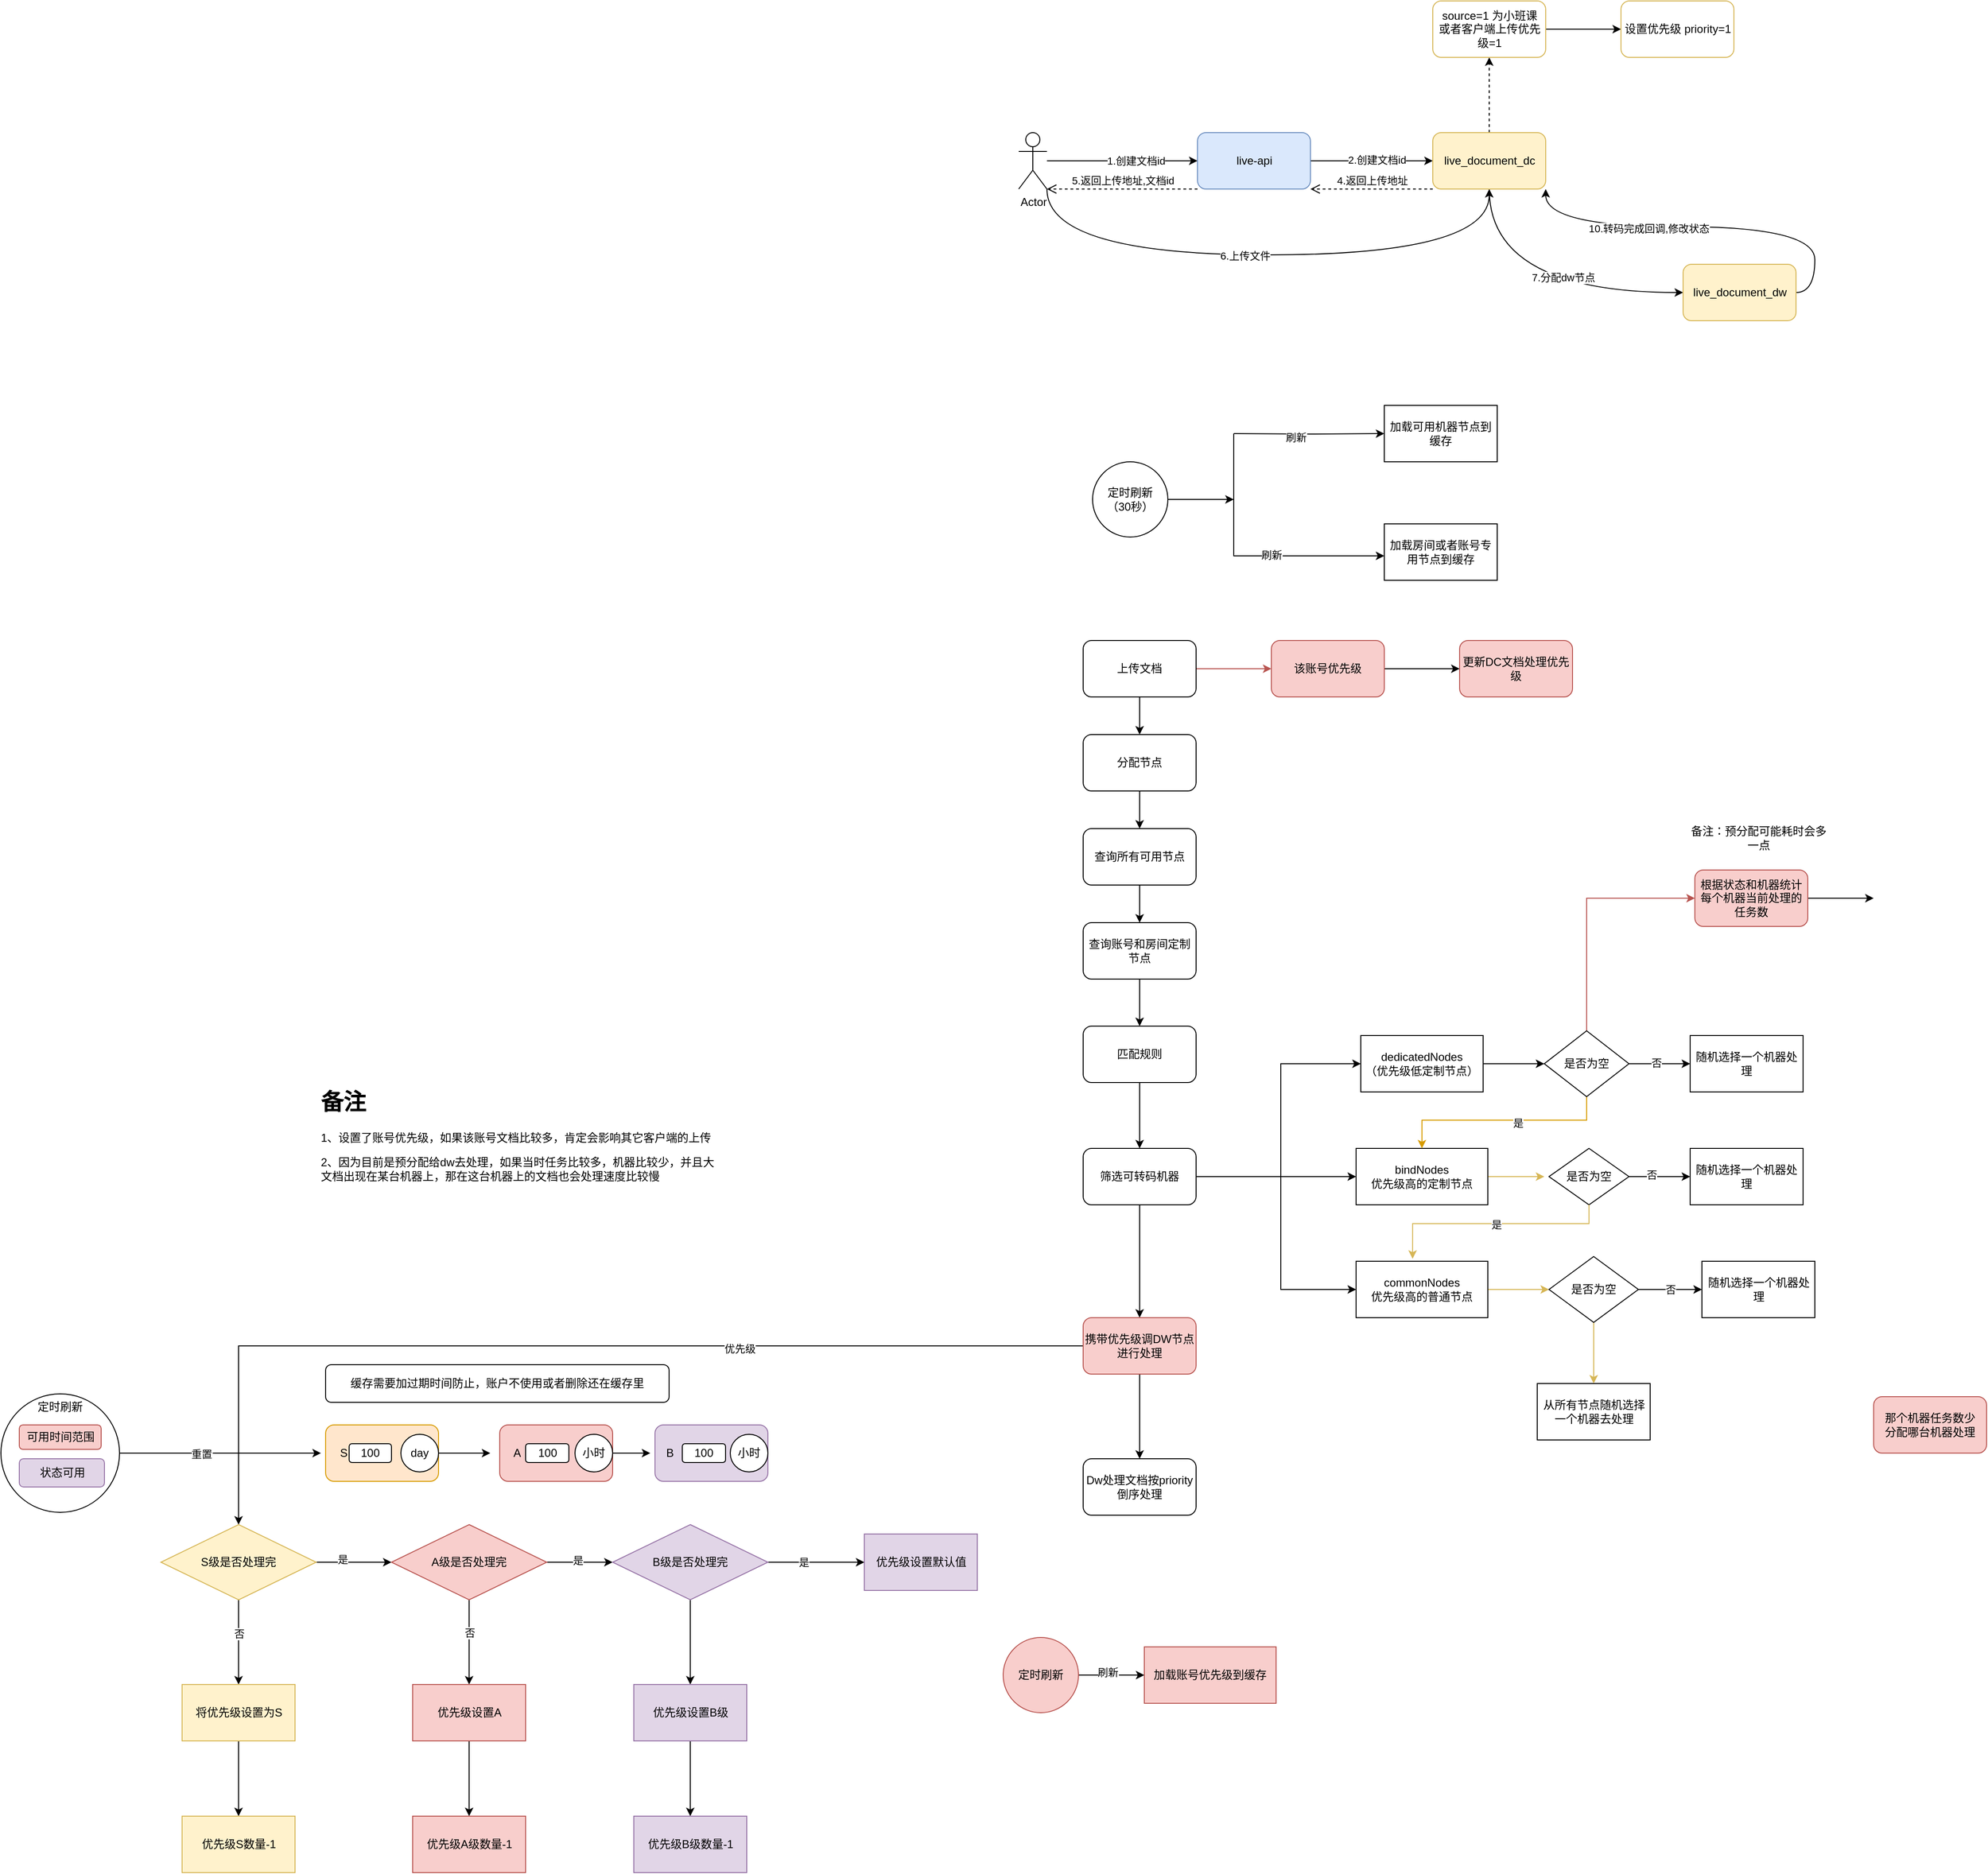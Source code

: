 <mxfile version="24.2.0" type="github">
  <diagram name="第 1 页" id="r3Djmuz2ye2oca1lGff4">
    <mxGraphModel dx="2261" dy="769" grid="1" gridSize="10" guides="1" tooltips="1" connect="1" arrows="1" fold="1" page="1" pageScale="1" pageWidth="827" pageHeight="1169" math="0" shadow="0">
      <root>
        <mxCell id="0" />
        <mxCell id="1" parent="0" />
        <mxCell id="LlFDiHsfBPw3mXegqhl9-7" value="&amp;nbsp; &amp;nbsp;B" style="rounded=1;whiteSpace=wrap;html=1;align=left;fillColor=#e1d5e7;strokeColor=#9673a6;" vertex="1" parent="1">
          <mxGeometry x="-75" y="1724" width="120" height="60" as="geometry" />
        </mxCell>
        <mxCell id="pY0ivnKaFW7mTaEsZtzo-8" style="edgeStyle=orthogonalEdgeStyle;rounded=0;orthogonalLoop=1;jettySize=auto;html=1;entryX=0;entryY=0.5;entryDx=0;entryDy=0;curved=1;" parent="1" source="pY0ivnKaFW7mTaEsZtzo-12" target="pY0ivnKaFW7mTaEsZtzo-15" edge="1">
          <mxGeometry relative="1" as="geometry" />
        </mxCell>
        <mxCell id="pY0ivnKaFW7mTaEsZtzo-9" value="1.创建文档id" style="edgeLabel;html=1;align=center;verticalAlign=middle;resizable=0;points=[];" parent="pY0ivnKaFW7mTaEsZtzo-8" vertex="1" connectable="0">
          <mxGeometry x="0.172" relative="1" as="geometry">
            <mxPoint as="offset" />
          </mxGeometry>
        </mxCell>
        <mxCell id="pY0ivnKaFW7mTaEsZtzo-10" style="edgeStyle=orthogonalEdgeStyle;curved=1;rounded=0;orthogonalLoop=1;jettySize=auto;html=1;exitX=1;exitY=1;exitDx=0;exitDy=0;exitPerimeter=0;entryX=0.5;entryY=1;entryDx=0;entryDy=0;" parent="1" source="pY0ivnKaFW7mTaEsZtzo-12" target="pY0ivnKaFW7mTaEsZtzo-20" edge="1">
          <mxGeometry relative="1" as="geometry">
            <Array as="points">
              <mxPoint x="341.5" y="480" />
              <mxPoint x="811.5" y="480" />
            </Array>
          </mxGeometry>
        </mxCell>
        <mxCell id="pY0ivnKaFW7mTaEsZtzo-11" value="6.上传文件" style="edgeLabel;html=1;align=center;verticalAlign=middle;resizable=0;points=[];" parent="pY0ivnKaFW7mTaEsZtzo-10" vertex="1" connectable="0">
          <mxGeometry x="-0.082" y="-1" relative="1" as="geometry">
            <mxPoint as="offset" />
          </mxGeometry>
        </mxCell>
        <mxCell id="pY0ivnKaFW7mTaEsZtzo-12" value="Actor" style="shape=umlActor;verticalLabelPosition=bottom;verticalAlign=top;html=1;outlineConnect=0;" parent="1" vertex="1">
          <mxGeometry x="311.5" y="350" width="30" height="60" as="geometry" />
        </mxCell>
        <mxCell id="pY0ivnKaFW7mTaEsZtzo-13" value="" style="edgeStyle=orthogonalEdgeStyle;rounded=0;orthogonalLoop=1;jettySize=auto;html=1;curved=1;" parent="1" source="pY0ivnKaFW7mTaEsZtzo-15" target="pY0ivnKaFW7mTaEsZtzo-20" edge="1">
          <mxGeometry relative="1" as="geometry" />
        </mxCell>
        <mxCell id="pY0ivnKaFW7mTaEsZtzo-14" value="2.创建文档id" style="edgeLabel;html=1;align=center;verticalAlign=middle;resizable=0;points=[];" parent="pY0ivnKaFW7mTaEsZtzo-13" vertex="1" connectable="0">
          <mxGeometry x="0.197" y="1" relative="1" as="geometry">
            <mxPoint x="-8" as="offset" />
          </mxGeometry>
        </mxCell>
        <mxCell id="pY0ivnKaFW7mTaEsZtzo-15" value="live-api" style="rounded=1;whiteSpace=wrap;html=1;fillColor=#dae8fc;strokeColor=#6c8ebf;" parent="1" vertex="1">
          <mxGeometry x="501.5" y="350" width="120" height="60" as="geometry" />
        </mxCell>
        <mxCell id="pY0ivnKaFW7mTaEsZtzo-18" style="edgeStyle=orthogonalEdgeStyle;curved=1;rounded=0;orthogonalLoop=1;jettySize=auto;html=1;exitX=0.5;exitY=1;exitDx=0;exitDy=0;entryX=0;entryY=0.5;entryDx=0;entryDy=0;" parent="1" source="pY0ivnKaFW7mTaEsZtzo-20" target="pY0ivnKaFW7mTaEsZtzo-29" edge="1">
          <mxGeometry relative="1" as="geometry" />
        </mxCell>
        <mxCell id="pY0ivnKaFW7mTaEsZtzo-19" value="7.分配dw节点" style="edgeLabel;html=1;align=center;verticalAlign=middle;resizable=0;points=[];" parent="pY0ivnKaFW7mTaEsZtzo-18" vertex="1" connectable="0">
          <mxGeometry x="0.19" y="16" relative="1" as="geometry">
            <mxPoint as="offset" />
          </mxGeometry>
        </mxCell>
        <mxCell id="pY0ivnKaFW7mTaEsZtzo-49" value="" style="edgeStyle=orthogonalEdgeStyle;rounded=0;orthogonalLoop=1;jettySize=auto;html=1;dashed=1;" parent="1" source="pY0ivnKaFW7mTaEsZtzo-20" target="pY0ivnKaFW7mTaEsZtzo-48" edge="1">
          <mxGeometry relative="1" as="geometry" />
        </mxCell>
        <mxCell id="pY0ivnKaFW7mTaEsZtzo-20" value="live_document_dc" style="whiteSpace=wrap;html=1;fillColor=#fff2cc;rounded=1;strokeColor=#d6b656;" parent="1" vertex="1">
          <mxGeometry x="751.5" y="350" width="120" height="60" as="geometry" />
        </mxCell>
        <mxCell id="pY0ivnKaFW7mTaEsZtzo-21" value="4.返回上传地址" style="html=1;verticalAlign=bottom;endArrow=open;dashed=1;endSize=8;rounded=0;exitX=0;exitY=1;exitDx=0;exitDy=0;entryX=1;entryY=1;entryDx=0;entryDy=0;" parent="1" source="pY0ivnKaFW7mTaEsZtzo-20" target="pY0ivnKaFW7mTaEsZtzo-15" edge="1">
          <mxGeometry relative="1" as="geometry">
            <mxPoint x="731.5" y="409" as="sourcePoint" />
            <mxPoint x="651.5" y="409" as="targetPoint" />
          </mxGeometry>
        </mxCell>
        <mxCell id="pY0ivnKaFW7mTaEsZtzo-22" value="5.返回上传地址,文档id" style="html=1;verticalAlign=bottom;endArrow=open;dashed=1;endSize=8;rounded=0;exitX=0;exitY=1;exitDx=0;exitDy=0;entryX=1;entryY=1;entryDx=0;entryDy=0;entryPerimeter=0;" parent="1" source="pY0ivnKaFW7mTaEsZtzo-15" target="pY0ivnKaFW7mTaEsZtzo-12" edge="1">
          <mxGeometry relative="1" as="geometry">
            <mxPoint x="461.5" y="420" as="sourcePoint" />
            <mxPoint x="381.5" y="420" as="targetPoint" />
          </mxGeometry>
        </mxCell>
        <mxCell id="pY0ivnKaFW7mTaEsZtzo-23" style="edgeStyle=orthogonalEdgeStyle;curved=1;rounded=0;orthogonalLoop=1;jettySize=auto;html=1;exitX=1;exitY=0.5;exitDx=0;exitDy=0;entryX=1;entryY=1;entryDx=0;entryDy=0;" parent="1" source="pY0ivnKaFW7mTaEsZtzo-29" target="pY0ivnKaFW7mTaEsZtzo-20" edge="1">
          <mxGeometry relative="1" as="geometry" />
        </mxCell>
        <mxCell id="pY0ivnKaFW7mTaEsZtzo-24" value="10.转码完成回调,修改状态" style="edgeLabel;html=1;align=center;verticalAlign=middle;resizable=0;points=[];" parent="pY0ivnKaFW7mTaEsZtzo-23" vertex="1" connectable="0">
          <mxGeometry x="0.284" y="2" relative="1" as="geometry">
            <mxPoint as="offset" />
          </mxGeometry>
        </mxCell>
        <mxCell id="pY0ivnKaFW7mTaEsZtzo-29" value="live_document_dw" style="whiteSpace=wrap;html=1;fillColor=#fff2cc;rounded=1;strokeColor=#d6b656;" parent="1" vertex="1">
          <mxGeometry x="1017.5" y="490" width="120" height="60" as="geometry" />
        </mxCell>
        <mxCell id="pY0ivnKaFW7mTaEsZtzo-51" value="" style="edgeStyle=orthogonalEdgeStyle;rounded=0;orthogonalLoop=1;jettySize=auto;html=1;" parent="1" source="pY0ivnKaFW7mTaEsZtzo-48" target="pY0ivnKaFW7mTaEsZtzo-50" edge="1">
          <mxGeometry relative="1" as="geometry" />
        </mxCell>
        <mxCell id="pY0ivnKaFW7mTaEsZtzo-48" value="source=1 为小班课&lt;div&gt;或者客户端上传优先级=1&lt;/div&gt;" style="whiteSpace=wrap;html=1;fillColor=#FFFFFF;strokeColor=#d6b656;rounded=1;gradientColor=none;" parent="1" vertex="1">
          <mxGeometry x="751.5" y="210" width="120" height="60" as="geometry" />
        </mxCell>
        <mxCell id="pY0ivnKaFW7mTaEsZtzo-50" value="设置优先级 priority=1" style="whiteSpace=wrap;html=1;fillColor=#FFFFFF;strokeColor=#d6b656;rounded=1;gradientColor=none;" parent="1" vertex="1">
          <mxGeometry x="951.5" y="210" width="120" height="60" as="geometry" />
        </mxCell>
        <mxCell id="pY0ivnKaFW7mTaEsZtzo-58" value="" style="edgeStyle=orthogonalEdgeStyle;rounded=0;orthogonalLoop=1;jettySize=auto;html=1;" parent="1" target="pY0ivnKaFW7mTaEsZtzo-57" edge="1">
          <mxGeometry relative="1" as="geometry">
            <mxPoint x="540" y="670" as="sourcePoint" />
          </mxGeometry>
        </mxCell>
        <mxCell id="pY0ivnKaFW7mTaEsZtzo-59" value="刷新" style="edgeLabel;html=1;align=center;verticalAlign=middle;resizable=0;points=[];" parent="pY0ivnKaFW7mTaEsZtzo-58" vertex="1" connectable="0">
          <mxGeometry x="-0.186" y="-3" relative="1" as="geometry">
            <mxPoint as="offset" />
          </mxGeometry>
        </mxCell>
        <mxCell id="pY0ivnKaFW7mTaEsZtzo-61" value="" style="edgeStyle=orthogonalEdgeStyle;rounded=0;orthogonalLoop=1;jettySize=auto;html=1;" parent="1" target="pY0ivnKaFW7mTaEsZtzo-60" edge="1">
          <mxGeometry relative="1" as="geometry">
            <Array as="points">
              <mxPoint x="540" y="800" />
            </Array>
            <mxPoint x="540" y="670" as="sourcePoint" />
          </mxGeometry>
        </mxCell>
        <mxCell id="pY0ivnKaFW7mTaEsZtzo-62" value="刷新" style="edgeLabel;html=1;align=center;verticalAlign=middle;resizable=0;points=[];" parent="pY0ivnKaFW7mTaEsZtzo-61" vertex="1" connectable="0">
          <mxGeometry x="0.172" y="1" relative="1" as="geometry">
            <mxPoint as="offset" />
          </mxGeometry>
        </mxCell>
        <mxCell id="kOlZsusqcGDuaDFS6jYv-74" style="edgeStyle=orthogonalEdgeStyle;rounded=0;orthogonalLoop=1;jettySize=auto;html=1;" parent="1" source="pY0ivnKaFW7mTaEsZtzo-54" edge="1">
          <mxGeometry relative="1" as="geometry">
            <mxPoint x="540" y="740" as="targetPoint" />
          </mxGeometry>
        </mxCell>
        <mxCell id="pY0ivnKaFW7mTaEsZtzo-54" value="定时刷新&lt;div&gt;（30秒）&lt;/div&gt;" style="ellipse;whiteSpace=wrap;html=1;aspect=fixed;" parent="1" vertex="1">
          <mxGeometry x="390" y="700" width="80" height="80" as="geometry" />
        </mxCell>
        <mxCell id="pY0ivnKaFW7mTaEsZtzo-57" value="加载可用机器节点到缓存" style="whiteSpace=wrap;html=1;" parent="1" vertex="1">
          <mxGeometry x="700" y="640" width="120" height="60" as="geometry" />
        </mxCell>
        <mxCell id="pY0ivnKaFW7mTaEsZtzo-60" value="加载房间或者账号专用节点到缓存" style="whiteSpace=wrap;html=1;" parent="1" vertex="1">
          <mxGeometry x="700" y="766" width="120" height="60" as="geometry" />
        </mxCell>
        <mxCell id="pY0ivnKaFW7mTaEsZtzo-122" value="Dw处理文档按priority 倒序处理" style="rounded=1;whiteSpace=wrap;html=1;" parent="1" vertex="1">
          <mxGeometry x="380" y="1760" width="120" height="60" as="geometry" />
        </mxCell>
        <mxCell id="kOlZsusqcGDuaDFS6jYv-7" value="" style="edgeStyle=orthogonalEdgeStyle;rounded=0;orthogonalLoop=1;jettySize=auto;html=1;" parent="1" source="kOlZsusqcGDuaDFS6jYv-1" target="kOlZsusqcGDuaDFS6jYv-6" edge="1">
          <mxGeometry relative="1" as="geometry" />
        </mxCell>
        <mxCell id="kOlZsusqcGDuaDFS6jYv-1" value="分配节点" style="rounded=1;whiteSpace=wrap;html=1;" parent="1" vertex="1">
          <mxGeometry x="380" y="990" width="120" height="60" as="geometry" />
        </mxCell>
        <mxCell id="kOlZsusqcGDuaDFS6jYv-3" style="edgeStyle=orthogonalEdgeStyle;rounded=0;orthogonalLoop=1;jettySize=auto;html=1;entryX=0.5;entryY=0;entryDx=0;entryDy=0;" parent="1" source="kOlZsusqcGDuaDFS6jYv-2" target="kOlZsusqcGDuaDFS6jYv-1" edge="1">
          <mxGeometry relative="1" as="geometry" />
        </mxCell>
        <mxCell id="kOlZsusqcGDuaDFS6jYv-63" value="" style="edgeStyle=orthogonalEdgeStyle;rounded=0;orthogonalLoop=1;jettySize=auto;html=1;fillColor=#f8cecc;strokeColor=#b85450;" parent="1" source="kOlZsusqcGDuaDFS6jYv-2" target="kOlZsusqcGDuaDFS6jYv-62" edge="1">
          <mxGeometry relative="1" as="geometry" />
        </mxCell>
        <mxCell id="kOlZsusqcGDuaDFS6jYv-2" value="上传文档" style="rounded=1;whiteSpace=wrap;html=1;" parent="1" vertex="1">
          <mxGeometry x="380" y="890" width="120" height="60" as="geometry" />
        </mxCell>
        <mxCell id="kOlZsusqcGDuaDFS6jYv-9" value="" style="edgeStyle=orthogonalEdgeStyle;rounded=0;orthogonalLoop=1;jettySize=auto;html=1;" parent="1" source="kOlZsusqcGDuaDFS6jYv-6" target="kOlZsusqcGDuaDFS6jYv-8" edge="1">
          <mxGeometry relative="1" as="geometry" />
        </mxCell>
        <mxCell id="kOlZsusqcGDuaDFS6jYv-6" value="查询所有可用节点" style="whiteSpace=wrap;html=1;rounded=1;" parent="1" vertex="1">
          <mxGeometry x="380" y="1090" width="120" height="60" as="geometry" />
        </mxCell>
        <mxCell id="kOlZsusqcGDuaDFS6jYv-11" value="" style="edgeStyle=orthogonalEdgeStyle;rounded=0;orthogonalLoop=1;jettySize=auto;html=1;" parent="1" source="kOlZsusqcGDuaDFS6jYv-8" target="kOlZsusqcGDuaDFS6jYv-10" edge="1">
          <mxGeometry relative="1" as="geometry" />
        </mxCell>
        <mxCell id="kOlZsusqcGDuaDFS6jYv-8" value="查询账号和房间定制节点" style="whiteSpace=wrap;html=1;rounded=1;" parent="1" vertex="1">
          <mxGeometry x="380" y="1190" width="120" height="60" as="geometry" />
        </mxCell>
        <mxCell id="kOlZsusqcGDuaDFS6jYv-13" value="" style="edgeStyle=orthogonalEdgeStyle;rounded=0;orthogonalLoop=1;jettySize=auto;html=1;" parent="1" source="kOlZsusqcGDuaDFS6jYv-10" target="kOlZsusqcGDuaDFS6jYv-12" edge="1">
          <mxGeometry relative="1" as="geometry" />
        </mxCell>
        <mxCell id="kOlZsusqcGDuaDFS6jYv-10" value="匹配规则" style="whiteSpace=wrap;html=1;rounded=1;" parent="1" vertex="1">
          <mxGeometry x="380" y="1300" width="120" height="60" as="geometry" />
        </mxCell>
        <mxCell id="kOlZsusqcGDuaDFS6jYv-26" style="edgeStyle=orthogonalEdgeStyle;rounded=0;orthogonalLoop=1;jettySize=auto;html=1;entryX=0;entryY=0.5;entryDx=0;entryDy=0;" parent="1" source="kOlZsusqcGDuaDFS6jYv-12" target="kOlZsusqcGDuaDFS6jYv-15" edge="1">
          <mxGeometry relative="1" as="geometry">
            <Array as="points">
              <mxPoint x="590" y="1460" />
              <mxPoint x="590" y="1340" />
            </Array>
          </mxGeometry>
        </mxCell>
        <mxCell id="kOlZsusqcGDuaDFS6jYv-27" style="edgeStyle=orthogonalEdgeStyle;rounded=0;orthogonalLoop=1;jettySize=auto;html=1;entryX=0;entryY=0.5;entryDx=0;entryDy=0;" parent="1" source="kOlZsusqcGDuaDFS6jYv-12" target="kOlZsusqcGDuaDFS6jYv-18" edge="1">
          <mxGeometry relative="1" as="geometry" />
        </mxCell>
        <mxCell id="kOlZsusqcGDuaDFS6jYv-29" style="edgeStyle=orthogonalEdgeStyle;rounded=0;orthogonalLoop=1;jettySize=auto;html=1;entryX=0;entryY=0.5;entryDx=0;entryDy=0;" parent="1" source="kOlZsusqcGDuaDFS6jYv-12" target="kOlZsusqcGDuaDFS6jYv-28" edge="1">
          <mxGeometry relative="1" as="geometry">
            <Array as="points">
              <mxPoint x="590" y="1460" />
              <mxPoint x="590" y="1580" />
            </Array>
          </mxGeometry>
        </mxCell>
        <mxCell id="kOlZsusqcGDuaDFS6jYv-76" value="" style="edgeStyle=orthogonalEdgeStyle;rounded=0;orthogonalLoop=1;jettySize=auto;html=1;" parent="1" source="kOlZsusqcGDuaDFS6jYv-12" target="kOlZsusqcGDuaDFS6jYv-75" edge="1">
          <mxGeometry relative="1" as="geometry" />
        </mxCell>
        <mxCell id="kOlZsusqcGDuaDFS6jYv-12" value="筛选可转码机器" style="whiteSpace=wrap;html=1;rounded=1;" parent="1" vertex="1">
          <mxGeometry x="380" y="1430" width="120" height="60" as="geometry" />
        </mxCell>
        <mxCell id="kOlZsusqcGDuaDFS6jYv-34" style="edgeStyle=orthogonalEdgeStyle;rounded=0;orthogonalLoop=1;jettySize=auto;html=1;entryX=0;entryY=0.5;entryDx=0;entryDy=0;" parent="1" source="kOlZsusqcGDuaDFS6jYv-15" target="kOlZsusqcGDuaDFS6jYv-33" edge="1">
          <mxGeometry relative="1" as="geometry" />
        </mxCell>
        <mxCell id="kOlZsusqcGDuaDFS6jYv-15" value="dedicatedNodes&lt;div&gt;（优先级低定制节点）&lt;/div&gt;" style="whiteSpace=wrap;html=1;" parent="1" vertex="1">
          <mxGeometry x="675" y="1310" width="130" height="60" as="geometry" />
        </mxCell>
        <mxCell id="kOlZsusqcGDuaDFS6jYv-41" style="edgeStyle=orthogonalEdgeStyle;rounded=0;orthogonalLoop=1;jettySize=auto;html=1;fillColor=#fff2cc;strokeColor=#d6b656;" parent="1" source="kOlZsusqcGDuaDFS6jYv-18" edge="1">
          <mxGeometry relative="1" as="geometry">
            <mxPoint x="870" y="1460" as="targetPoint" />
          </mxGeometry>
        </mxCell>
        <mxCell id="kOlZsusqcGDuaDFS6jYv-18" value="bindNodes&lt;div&gt;优先级高的定制节点&lt;/div&gt;" style="whiteSpace=wrap;html=1;" parent="1" vertex="1">
          <mxGeometry x="670" y="1430" width="140" height="60" as="geometry" />
        </mxCell>
        <mxCell id="kOlZsusqcGDuaDFS6jYv-47" value="" style="edgeStyle=orthogonalEdgeStyle;rounded=0;orthogonalLoop=1;jettySize=auto;html=1;fillColor=#fff2cc;strokeColor=#d6b656;" parent="1" source="kOlZsusqcGDuaDFS6jYv-28" target="kOlZsusqcGDuaDFS6jYv-46" edge="1">
          <mxGeometry relative="1" as="geometry" />
        </mxCell>
        <mxCell id="kOlZsusqcGDuaDFS6jYv-28" value="commonNodes&lt;br&gt;&lt;div&gt;优先级高的普通节点&lt;/div&gt;" style="whiteSpace=wrap;html=1;" parent="1" vertex="1">
          <mxGeometry x="670" y="1550" width="140" height="60" as="geometry" />
        </mxCell>
        <mxCell id="kOlZsusqcGDuaDFS6jYv-36" value="" style="edgeStyle=orthogonalEdgeStyle;rounded=0;orthogonalLoop=1;jettySize=auto;html=1;" parent="1" source="kOlZsusqcGDuaDFS6jYv-33" target="kOlZsusqcGDuaDFS6jYv-35" edge="1">
          <mxGeometry relative="1" as="geometry" />
        </mxCell>
        <mxCell id="kOlZsusqcGDuaDFS6jYv-37" value="否" style="edgeLabel;html=1;align=center;verticalAlign=middle;resizable=0;points=[];" parent="kOlZsusqcGDuaDFS6jYv-36" vertex="1" connectable="0">
          <mxGeometry x="-0.128" y="1" relative="1" as="geometry">
            <mxPoint as="offset" />
          </mxGeometry>
        </mxCell>
        <mxCell id="kOlZsusqcGDuaDFS6jYv-38" style="edgeStyle=orthogonalEdgeStyle;rounded=0;orthogonalLoop=1;jettySize=auto;html=1;entryX=0.5;entryY=0;entryDx=0;entryDy=0;fillColor=#ffe6cc;strokeColor=#d79b00;" parent="1" source="kOlZsusqcGDuaDFS6jYv-33" target="kOlZsusqcGDuaDFS6jYv-18" edge="1">
          <mxGeometry relative="1" as="geometry">
            <Array as="points">
              <mxPoint x="915" y="1400" />
              <mxPoint x="740" y="1400" />
            </Array>
          </mxGeometry>
        </mxCell>
        <mxCell id="kOlZsusqcGDuaDFS6jYv-39" value="是" style="edgeLabel;html=1;align=center;verticalAlign=middle;resizable=0;points=[];" parent="kOlZsusqcGDuaDFS6jYv-38" vertex="1" connectable="0">
          <mxGeometry x="-0.145" y="3" relative="1" as="geometry">
            <mxPoint as="offset" />
          </mxGeometry>
        </mxCell>
        <mxCell id="kOlZsusqcGDuaDFS6jYv-56" style="edgeStyle=orthogonalEdgeStyle;rounded=0;orthogonalLoop=1;jettySize=auto;html=1;entryX=0;entryY=0.5;entryDx=0;entryDy=0;fillColor=#f8cecc;strokeColor=#b85450;" parent="1" source="kOlZsusqcGDuaDFS6jYv-33" target="kOlZsusqcGDuaDFS6jYv-55" edge="1">
          <mxGeometry relative="1" as="geometry">
            <Array as="points">
              <mxPoint x="915" y="1164" />
            </Array>
          </mxGeometry>
        </mxCell>
        <mxCell id="kOlZsusqcGDuaDFS6jYv-33" value="是否为空" style="rhombus;whiteSpace=wrap;html=1;" parent="1" vertex="1">
          <mxGeometry x="870" y="1305" width="90" height="70" as="geometry" />
        </mxCell>
        <mxCell id="kOlZsusqcGDuaDFS6jYv-35" value="随机选择一个机器处理" style="whiteSpace=wrap;html=1;" parent="1" vertex="1">
          <mxGeometry x="1025" y="1310" width="120" height="60" as="geometry" />
        </mxCell>
        <mxCell id="kOlZsusqcGDuaDFS6jYv-45" value="" style="edgeStyle=orthogonalEdgeStyle;rounded=0;orthogonalLoop=1;jettySize=auto;html=1;" parent="1" source="kOlZsusqcGDuaDFS6jYv-40" target="kOlZsusqcGDuaDFS6jYv-44" edge="1">
          <mxGeometry relative="1" as="geometry">
            <Array as="points">
              <mxPoint x="980" y="1460" />
              <mxPoint x="980" y="1460" />
            </Array>
          </mxGeometry>
        </mxCell>
        <mxCell id="kOlZsusqcGDuaDFS6jYv-48" value="否" style="edgeLabel;html=1;align=center;verticalAlign=middle;resizable=0;points=[];" parent="kOlZsusqcGDuaDFS6jYv-45" vertex="1" connectable="0">
          <mxGeometry x="-0.256" y="2" relative="1" as="geometry">
            <mxPoint as="offset" />
          </mxGeometry>
        </mxCell>
        <mxCell id="kOlZsusqcGDuaDFS6jYv-40" value="是否为空" style="rhombus;whiteSpace=wrap;html=1;" parent="1" vertex="1">
          <mxGeometry x="875" y="1430" width="85" height="60" as="geometry" />
        </mxCell>
        <mxCell id="kOlZsusqcGDuaDFS6jYv-42" style="edgeStyle=orthogonalEdgeStyle;rounded=0;orthogonalLoop=1;jettySize=auto;html=1;entryX=0.429;entryY=-0.044;entryDx=0;entryDy=0;entryPerimeter=0;fillColor=#fff2cc;strokeColor=#d6b656;" parent="1" source="kOlZsusqcGDuaDFS6jYv-40" target="kOlZsusqcGDuaDFS6jYv-28" edge="1">
          <mxGeometry relative="1" as="geometry">
            <Array as="points">
              <mxPoint x="918" y="1510" />
              <mxPoint x="730" y="1510" />
            </Array>
          </mxGeometry>
        </mxCell>
        <mxCell id="kOlZsusqcGDuaDFS6jYv-43" value="是" style="edgeLabel;html=1;align=center;verticalAlign=middle;resizable=0;points=[];" parent="kOlZsusqcGDuaDFS6jYv-42" vertex="1" connectable="0">
          <mxGeometry x="-0.033" y="1" relative="1" as="geometry">
            <mxPoint as="offset" />
          </mxGeometry>
        </mxCell>
        <mxCell id="kOlZsusqcGDuaDFS6jYv-44" value="随机选择一个机器处理" style="whiteSpace=wrap;html=1;" parent="1" vertex="1">
          <mxGeometry x="1025" y="1430" width="120" height="60" as="geometry" />
        </mxCell>
        <mxCell id="kOlZsusqcGDuaDFS6jYv-50" value="" style="edgeStyle=orthogonalEdgeStyle;rounded=0;orthogonalLoop=1;jettySize=auto;html=1;" parent="1" source="kOlZsusqcGDuaDFS6jYv-46" target="kOlZsusqcGDuaDFS6jYv-49" edge="1">
          <mxGeometry relative="1" as="geometry" />
        </mxCell>
        <mxCell id="kOlZsusqcGDuaDFS6jYv-51" value="否" style="edgeLabel;html=1;align=center;verticalAlign=middle;resizable=0;points=[];" parent="kOlZsusqcGDuaDFS6jYv-50" vertex="1" connectable="0">
          <mxGeometry x="-0.012" relative="1" as="geometry">
            <mxPoint as="offset" />
          </mxGeometry>
        </mxCell>
        <mxCell id="kOlZsusqcGDuaDFS6jYv-53" value="" style="edgeStyle=orthogonalEdgeStyle;rounded=0;orthogonalLoop=1;jettySize=auto;html=1;fillColor=#fff2cc;strokeColor=#d6b656;" parent="1" source="kOlZsusqcGDuaDFS6jYv-46" target="kOlZsusqcGDuaDFS6jYv-52" edge="1">
          <mxGeometry relative="1" as="geometry" />
        </mxCell>
        <mxCell id="kOlZsusqcGDuaDFS6jYv-46" value="是否为空" style="rhombus;whiteSpace=wrap;html=1;" parent="1" vertex="1">
          <mxGeometry x="875" y="1545" width="95" height="70" as="geometry" />
        </mxCell>
        <mxCell id="kOlZsusqcGDuaDFS6jYv-49" value="随机选择一个机器处理" style="whiteSpace=wrap;html=1;" parent="1" vertex="1">
          <mxGeometry x="1037.5" y="1550" width="120" height="60" as="geometry" />
        </mxCell>
        <mxCell id="kOlZsusqcGDuaDFS6jYv-52" value="从所有节点随机选择一个机器去处理" style="whiteSpace=wrap;html=1;" parent="1" vertex="1">
          <mxGeometry x="862.5" y="1680" width="120" height="60" as="geometry" />
        </mxCell>
        <mxCell id="kOlZsusqcGDuaDFS6jYv-58" value="" style="edgeStyle=orthogonalEdgeStyle;rounded=0;orthogonalLoop=1;jettySize=auto;html=1;" parent="1" source="kOlZsusqcGDuaDFS6jYv-55" edge="1">
          <mxGeometry relative="1" as="geometry">
            <mxPoint x="1220" y="1164" as="targetPoint" />
          </mxGeometry>
        </mxCell>
        <mxCell id="kOlZsusqcGDuaDFS6jYv-55" value="根据状态和机器统计每个机器当前处理的任务数" style="rounded=1;whiteSpace=wrap;html=1;fillColor=#f8cecc;strokeColor=#b85450;" parent="1" vertex="1">
          <mxGeometry x="1030" y="1134" width="120" height="60" as="geometry" />
        </mxCell>
        <mxCell id="kOlZsusqcGDuaDFS6jYv-57" value="那个机器任务数少&lt;div&gt;分配哪台机器处理&lt;/div&gt;" style="whiteSpace=wrap;html=1;fillColor=#f8cecc;strokeColor=#b85450;rounded=1;" parent="1" vertex="1">
          <mxGeometry x="1220" y="1694" width="120" height="60" as="geometry" />
        </mxCell>
        <mxCell id="kOlZsusqcGDuaDFS6jYv-59" value="备注：预分配可能耗时会多一点" style="text;html=1;align=center;verticalAlign=middle;whiteSpace=wrap;rounded=0;" parent="1" vertex="1">
          <mxGeometry x="1021.5" y="1100" width="152" as="geometry" />
        </mxCell>
        <mxCell id="kOlZsusqcGDuaDFS6jYv-71" value="" style="edgeStyle=orthogonalEdgeStyle;rounded=0;orthogonalLoop=1;jettySize=auto;html=1;" parent="1" source="kOlZsusqcGDuaDFS6jYv-62" target="kOlZsusqcGDuaDFS6jYv-70" edge="1">
          <mxGeometry relative="1" as="geometry" />
        </mxCell>
        <mxCell id="kOlZsusqcGDuaDFS6jYv-62" value="该账号优先级" style="whiteSpace=wrap;html=1;rounded=1;fillColor=#f8cecc;strokeColor=#b85450;" parent="1" vertex="1">
          <mxGeometry x="580" y="890" width="120" height="60" as="geometry" />
        </mxCell>
        <mxCell id="kOlZsusqcGDuaDFS6jYv-66" value="" style="edgeStyle=orthogonalEdgeStyle;rounded=0;orthogonalLoop=1;jettySize=auto;html=1;" parent="1" source="kOlZsusqcGDuaDFS6jYv-64" target="kOlZsusqcGDuaDFS6jYv-65" edge="1">
          <mxGeometry relative="1" as="geometry" />
        </mxCell>
        <mxCell id="kOlZsusqcGDuaDFS6jYv-67" value="刷新" style="edgeLabel;html=1;align=center;verticalAlign=middle;resizable=0;points=[];" parent="kOlZsusqcGDuaDFS6jYv-66" vertex="1" connectable="0">
          <mxGeometry x="-0.117" y="3" relative="1" as="geometry">
            <mxPoint as="offset" />
          </mxGeometry>
        </mxCell>
        <mxCell id="kOlZsusqcGDuaDFS6jYv-64" value="定时刷新" style="ellipse;whiteSpace=wrap;html=1;aspect=fixed;fillColor=#f8cecc;strokeColor=#b85450;" parent="1" vertex="1">
          <mxGeometry x="295" y="1950" width="80" height="80" as="geometry" />
        </mxCell>
        <mxCell id="kOlZsusqcGDuaDFS6jYv-65" value="加载账号优先级到缓存" style="whiteSpace=wrap;html=1;fillColor=#f8cecc;strokeColor=#b85450;" parent="1" vertex="1">
          <mxGeometry x="445" y="1960" width="140" height="60" as="geometry" />
        </mxCell>
        <mxCell id="kOlZsusqcGDuaDFS6jYv-70" value="更新DC文档处理优先级" style="whiteSpace=wrap;html=1;fillColor=#f8cecc;strokeColor=#b85450;rounded=1;" parent="1" vertex="1">
          <mxGeometry x="780" y="890" width="120" height="60" as="geometry" />
        </mxCell>
        <mxCell id="D_yJgZMV5lZ6kW6d0MWc-1" style="edgeStyle=orthogonalEdgeStyle;rounded=0;orthogonalLoop=1;jettySize=auto;html=1;entryX=0.5;entryY=0;entryDx=0;entryDy=0;" parent="1" source="kOlZsusqcGDuaDFS6jYv-75" target="pY0ivnKaFW7mTaEsZtzo-122" edge="1">
          <mxGeometry relative="1" as="geometry" />
        </mxCell>
        <mxCell id="LlFDiHsfBPw3mXegqhl9-40" style="edgeStyle=orthogonalEdgeStyle;rounded=0;orthogonalLoop=1;jettySize=auto;html=1;entryX=0.5;entryY=0;entryDx=0;entryDy=0;" edge="1" parent="1" source="kOlZsusqcGDuaDFS6jYv-75" target="LlFDiHsfBPw3mXegqhl9-16">
          <mxGeometry relative="1" as="geometry">
            <mxPoint x="-490" y="2100" as="targetPoint" />
          </mxGeometry>
        </mxCell>
        <mxCell id="LlFDiHsfBPw3mXegqhl9-41" value="优先级" style="edgeLabel;html=1;align=center;verticalAlign=middle;resizable=0;points=[];" vertex="1" connectable="0" parent="LlFDiHsfBPw3mXegqhl9-40">
          <mxGeometry x="-0.328" y="3" relative="1" as="geometry">
            <mxPoint as="offset" />
          </mxGeometry>
        </mxCell>
        <mxCell id="kOlZsusqcGDuaDFS6jYv-75" value="携带优先级调DW节点进行处理" style="whiteSpace=wrap;html=1;rounded=1;fillColor=#f8cecc;strokeColor=#b85450;" parent="1" vertex="1">
          <mxGeometry x="380" y="1610" width="120" height="60" as="geometry" />
        </mxCell>
        <mxCell id="LlFDiHsfBPw3mXegqhl9-11" value="" style="edgeStyle=orthogonalEdgeStyle;rounded=0;orthogonalLoop=1;jettySize=auto;html=1;" edge="1" parent="1" source="LlFDiHsfBPw3mXegqhl9-1">
          <mxGeometry relative="1" as="geometry">
            <mxPoint x="-250" y="1754" as="targetPoint" />
          </mxGeometry>
        </mxCell>
        <mxCell id="LlFDiHsfBPw3mXegqhl9-1" value="&amp;nbsp; &amp;nbsp; S" style="rounded=1;whiteSpace=wrap;html=1;align=left;fillColor=#ffe6cc;strokeColor=#d79b00;" vertex="1" parent="1">
          <mxGeometry x="-425" y="1724" width="120" height="60" as="geometry" />
        </mxCell>
        <mxCell id="LlFDiHsfBPw3mXegqhl9-3" value="100" style="rounded=1;whiteSpace=wrap;html=1;" vertex="1" parent="1">
          <mxGeometry x="-400" y="1744" width="45" height="20" as="geometry" />
        </mxCell>
        <mxCell id="LlFDiHsfBPw3mXegqhl9-12" value="" style="edgeStyle=orthogonalEdgeStyle;rounded=0;orthogonalLoop=1;jettySize=auto;html=1;" edge="1" parent="1" source="LlFDiHsfBPw3mXegqhl9-5">
          <mxGeometry relative="1" as="geometry">
            <mxPoint x="-80" y="1754" as="targetPoint" />
          </mxGeometry>
        </mxCell>
        <mxCell id="LlFDiHsfBPw3mXegqhl9-5" value="&amp;nbsp; &amp;nbsp; A" style="rounded=1;whiteSpace=wrap;html=1;align=left;fillColor=#f8cecc;strokeColor=#b85450;" vertex="1" parent="1">
          <mxGeometry x="-240" y="1724" width="120" height="60" as="geometry" />
        </mxCell>
        <mxCell id="LlFDiHsfBPw3mXegqhl9-6" value="100" style="rounded=1;whiteSpace=wrap;html=1;" vertex="1" parent="1">
          <mxGeometry x="-212.5" y="1744" width="46" height="20" as="geometry" />
        </mxCell>
        <mxCell id="LlFDiHsfBPw3mXegqhl9-8" value="100" style="rounded=1;whiteSpace=wrap;html=1;" vertex="1" parent="1">
          <mxGeometry x="-46" y="1744" width="46" height="20" as="geometry" />
        </mxCell>
        <mxCell id="LlFDiHsfBPw3mXegqhl9-18" value="" style="edgeStyle=orthogonalEdgeStyle;rounded=0;orthogonalLoop=1;jettySize=auto;html=1;" edge="1" parent="1" source="LlFDiHsfBPw3mXegqhl9-16" target="LlFDiHsfBPw3mXegqhl9-17">
          <mxGeometry relative="1" as="geometry" />
        </mxCell>
        <mxCell id="LlFDiHsfBPw3mXegqhl9-19" value="是" style="edgeLabel;html=1;align=center;verticalAlign=middle;resizable=0;points=[];" vertex="1" connectable="0" parent="LlFDiHsfBPw3mXegqhl9-18">
          <mxGeometry x="-0.3" y="3" relative="1" as="geometry">
            <mxPoint as="offset" />
          </mxGeometry>
        </mxCell>
        <mxCell id="LlFDiHsfBPw3mXegqhl9-23" value="" style="edgeStyle=orthogonalEdgeStyle;rounded=0;orthogonalLoop=1;jettySize=auto;html=1;" edge="1" parent="1" source="LlFDiHsfBPw3mXegqhl9-16" target="LlFDiHsfBPw3mXegqhl9-22">
          <mxGeometry relative="1" as="geometry" />
        </mxCell>
        <mxCell id="LlFDiHsfBPw3mXegqhl9-24" value="否" style="edgeLabel;html=1;align=center;verticalAlign=middle;resizable=0;points=[];" vertex="1" connectable="0" parent="LlFDiHsfBPw3mXegqhl9-23">
          <mxGeometry x="-0.2" relative="1" as="geometry">
            <mxPoint as="offset" />
          </mxGeometry>
        </mxCell>
        <mxCell id="LlFDiHsfBPw3mXegqhl9-16" value="S级是否处理完" style="rhombus;whiteSpace=wrap;html=1;fillColor=#fff2cc;strokeColor=#d6b656;" vertex="1" parent="1">
          <mxGeometry x="-600" y="1830" width="165" height="80" as="geometry" />
        </mxCell>
        <mxCell id="LlFDiHsfBPw3mXegqhl9-21" value="" style="edgeStyle=orthogonalEdgeStyle;rounded=0;orthogonalLoop=1;jettySize=auto;html=1;" edge="1" parent="1" source="LlFDiHsfBPw3mXegqhl9-17" target="LlFDiHsfBPw3mXegqhl9-20">
          <mxGeometry relative="1" as="geometry" />
        </mxCell>
        <mxCell id="LlFDiHsfBPw3mXegqhl9-39" value="是" style="edgeLabel;html=1;align=center;verticalAlign=middle;resizable=0;points=[];" vertex="1" connectable="0" parent="LlFDiHsfBPw3mXegqhl9-21">
          <mxGeometry x="-0.057" y="2" relative="1" as="geometry">
            <mxPoint as="offset" />
          </mxGeometry>
        </mxCell>
        <mxCell id="LlFDiHsfBPw3mXegqhl9-28" value="" style="edgeStyle=orthogonalEdgeStyle;rounded=0;orthogonalLoop=1;jettySize=auto;html=1;" edge="1" parent="1" source="LlFDiHsfBPw3mXegqhl9-17" target="LlFDiHsfBPw3mXegqhl9-27">
          <mxGeometry relative="1" as="geometry" />
        </mxCell>
        <mxCell id="LlFDiHsfBPw3mXegqhl9-35" value="否" style="edgeLabel;html=1;align=center;verticalAlign=middle;resizable=0;points=[];" vertex="1" connectable="0" parent="LlFDiHsfBPw3mXegqhl9-28">
          <mxGeometry x="-0.222" relative="1" as="geometry">
            <mxPoint as="offset" />
          </mxGeometry>
        </mxCell>
        <mxCell id="LlFDiHsfBPw3mXegqhl9-17" value="A级是否处理完" style="rhombus;whiteSpace=wrap;html=1;fillColor=#f8cecc;strokeColor=#b85450;" vertex="1" parent="1">
          <mxGeometry x="-355" y="1830" width="165" height="80" as="geometry" />
        </mxCell>
        <mxCell id="LlFDiHsfBPw3mXegqhl9-32" value="" style="edgeStyle=orthogonalEdgeStyle;rounded=0;orthogonalLoop=1;jettySize=auto;html=1;" edge="1" parent="1" source="LlFDiHsfBPw3mXegqhl9-20" target="LlFDiHsfBPw3mXegqhl9-31">
          <mxGeometry relative="1" as="geometry" />
        </mxCell>
        <mxCell id="LlFDiHsfBPw3mXegqhl9-37" value="" style="edgeStyle=orthogonalEdgeStyle;rounded=0;orthogonalLoop=1;jettySize=auto;html=1;" edge="1" parent="1" source="LlFDiHsfBPw3mXegqhl9-20" target="LlFDiHsfBPw3mXegqhl9-36">
          <mxGeometry relative="1" as="geometry" />
        </mxCell>
        <mxCell id="LlFDiHsfBPw3mXegqhl9-38" value="是" style="edgeLabel;html=1;align=center;verticalAlign=middle;resizable=0;points=[];" vertex="1" connectable="0" parent="LlFDiHsfBPw3mXegqhl9-37">
          <mxGeometry x="-0.259" relative="1" as="geometry">
            <mxPoint as="offset" />
          </mxGeometry>
        </mxCell>
        <mxCell id="LlFDiHsfBPw3mXegqhl9-20" value="B级是否处理完" style="rhombus;whiteSpace=wrap;html=1;fillColor=#e1d5e7;strokeColor=#9673a6;" vertex="1" parent="1">
          <mxGeometry x="-120" y="1830" width="165" height="80" as="geometry" />
        </mxCell>
        <mxCell id="LlFDiHsfBPw3mXegqhl9-26" value="" style="edgeStyle=orthogonalEdgeStyle;rounded=0;orthogonalLoop=1;jettySize=auto;html=1;" edge="1" parent="1" source="LlFDiHsfBPw3mXegqhl9-22" target="LlFDiHsfBPw3mXegqhl9-25">
          <mxGeometry relative="1" as="geometry" />
        </mxCell>
        <mxCell id="LlFDiHsfBPw3mXegqhl9-22" value="将优先级设置为S" style="whiteSpace=wrap;html=1;fillColor=#fff2cc;strokeColor=#d6b656;" vertex="1" parent="1">
          <mxGeometry x="-577.5" y="2000" width="120" height="60" as="geometry" />
        </mxCell>
        <mxCell id="LlFDiHsfBPw3mXegqhl9-25" value="优先级S数量-1" style="whiteSpace=wrap;html=1;fillColor=#fff2cc;strokeColor=#d6b656;" vertex="1" parent="1">
          <mxGeometry x="-577.5" y="2140" width="120" height="60" as="geometry" />
        </mxCell>
        <mxCell id="LlFDiHsfBPw3mXegqhl9-30" value="" style="edgeStyle=orthogonalEdgeStyle;rounded=0;orthogonalLoop=1;jettySize=auto;html=1;" edge="1" parent="1" source="LlFDiHsfBPw3mXegqhl9-27" target="LlFDiHsfBPw3mXegqhl9-29">
          <mxGeometry relative="1" as="geometry" />
        </mxCell>
        <mxCell id="LlFDiHsfBPw3mXegqhl9-27" value="优先级设置A" style="whiteSpace=wrap;html=1;fillColor=#f8cecc;strokeColor=#b85450;" vertex="1" parent="1">
          <mxGeometry x="-332.5" y="2000" width="120" height="60" as="geometry" />
        </mxCell>
        <mxCell id="LlFDiHsfBPw3mXegqhl9-29" value="优先级A级数量-1" style="whiteSpace=wrap;html=1;fillColor=#f8cecc;strokeColor=#b85450;" vertex="1" parent="1">
          <mxGeometry x="-332.5" y="2140" width="120" height="60" as="geometry" />
        </mxCell>
        <mxCell id="LlFDiHsfBPw3mXegqhl9-34" value="" style="edgeStyle=orthogonalEdgeStyle;rounded=0;orthogonalLoop=1;jettySize=auto;html=1;" edge="1" parent="1" source="LlFDiHsfBPw3mXegqhl9-31" target="LlFDiHsfBPw3mXegqhl9-33">
          <mxGeometry relative="1" as="geometry" />
        </mxCell>
        <mxCell id="LlFDiHsfBPw3mXegqhl9-31" value="优先级设置B级" style="whiteSpace=wrap;html=1;fillColor=#e1d5e7;strokeColor=#9673a6;" vertex="1" parent="1">
          <mxGeometry x="-97.5" y="2000" width="120" height="60" as="geometry" />
        </mxCell>
        <mxCell id="LlFDiHsfBPw3mXegqhl9-33" value="优先级B级数量-1" style="whiteSpace=wrap;html=1;fillColor=#e1d5e7;strokeColor=#9673a6;" vertex="1" parent="1">
          <mxGeometry x="-97.5" y="2140" width="120" height="60" as="geometry" />
        </mxCell>
        <mxCell id="LlFDiHsfBPw3mXegqhl9-36" value="优先级设置默认值" style="whiteSpace=wrap;html=1;fillColor=#e1d5e7;strokeColor=#9673a6;" vertex="1" parent="1">
          <mxGeometry x="147.5" y="1840" width="120" height="60" as="geometry" />
        </mxCell>
        <mxCell id="LlFDiHsfBPw3mXegqhl9-43" style="edgeStyle=orthogonalEdgeStyle;rounded=0;orthogonalLoop=1;jettySize=auto;html=1;" edge="1" parent="1" source="LlFDiHsfBPw3mXegqhl9-42">
          <mxGeometry relative="1" as="geometry">
            <mxPoint x="-430" y="1754" as="targetPoint" />
          </mxGeometry>
        </mxCell>
        <mxCell id="LlFDiHsfBPw3mXegqhl9-44" value="重置" style="edgeLabel;html=1;align=center;verticalAlign=middle;resizable=0;points=[];" vertex="1" connectable="0" parent="LlFDiHsfBPw3mXegqhl9-43">
          <mxGeometry x="0.084" y="1" relative="1" as="geometry">
            <mxPoint x="-29" y="1" as="offset" />
          </mxGeometry>
        </mxCell>
        <mxCell id="LlFDiHsfBPw3mXegqhl9-42" value="定时刷新" style="ellipse;whiteSpace=wrap;html=1;aspect=fixed;verticalAlign=top;" vertex="1" parent="1">
          <mxGeometry x="-770" y="1691" width="126" height="126" as="geometry" />
        </mxCell>
        <mxCell id="LlFDiHsfBPw3mXegqhl9-45" value="day" style="ellipse;whiteSpace=wrap;html=1;aspect=fixed;" vertex="1" parent="1">
          <mxGeometry x="-345" y="1734" width="40" height="40" as="geometry" />
        </mxCell>
        <mxCell id="LlFDiHsfBPw3mXegqhl9-46" value="小时" style="ellipse;whiteSpace=wrap;html=1;aspect=fixed;" vertex="1" parent="1">
          <mxGeometry x="-160" y="1734" width="40" height="40" as="geometry" />
        </mxCell>
        <mxCell id="LlFDiHsfBPw3mXegqhl9-47" value="小时" style="ellipse;whiteSpace=wrap;html=1;aspect=fixed;" vertex="1" parent="1">
          <mxGeometry x="5" y="1734" width="40" height="40" as="geometry" />
        </mxCell>
        <mxCell id="LlFDiHsfBPw3mXegqhl9-48" value="缓存需要加过期时间防止，账户不使用或者删除还在缓存里" style="rounded=1;whiteSpace=wrap;html=1;" vertex="1" parent="1">
          <mxGeometry x="-425" y="1660" width="365" height="40" as="geometry" />
        </mxCell>
        <mxCell id="LlFDiHsfBPw3mXegqhl9-49" value="可用时间范围" style="rounded=1;whiteSpace=wrap;html=1;fillColor=#f8cecc;strokeColor=#b85450;" vertex="1" parent="1">
          <mxGeometry x="-750.5" y="1724" width="87" height="26" as="geometry" />
        </mxCell>
        <mxCell id="LlFDiHsfBPw3mXegqhl9-50" value="状态可用" style="rounded=1;whiteSpace=wrap;html=1;fillColor=#e1d5e7;strokeColor=#9673a6;" vertex="1" parent="1">
          <mxGeometry x="-750.5" y="1760" width="90.5" height="30" as="geometry" />
        </mxCell>
        <mxCell id="LlFDiHsfBPw3mXegqhl9-52" value="&lt;h1 style=&quot;margin-top: 0px;&quot;&gt;备注&lt;/h1&gt;&lt;p&gt;1、设置了账号优先级，如果该账号文档比较多，肯定会影响其它客户端的上传&lt;/p&gt;&lt;p&gt;2、因为目前是预分配给dw去处理，如果当时任务比较多，机器比较少，并且大文档出现在某台机器上，那在这台机器上的文档也会处理速度比较慢&lt;/p&gt;" style="text;html=1;whiteSpace=wrap;overflow=hidden;rounded=0;" vertex="1" parent="1">
          <mxGeometry x="-432" y="1360" width="432" height="140" as="geometry" />
        </mxCell>
      </root>
    </mxGraphModel>
  </diagram>
</mxfile>
